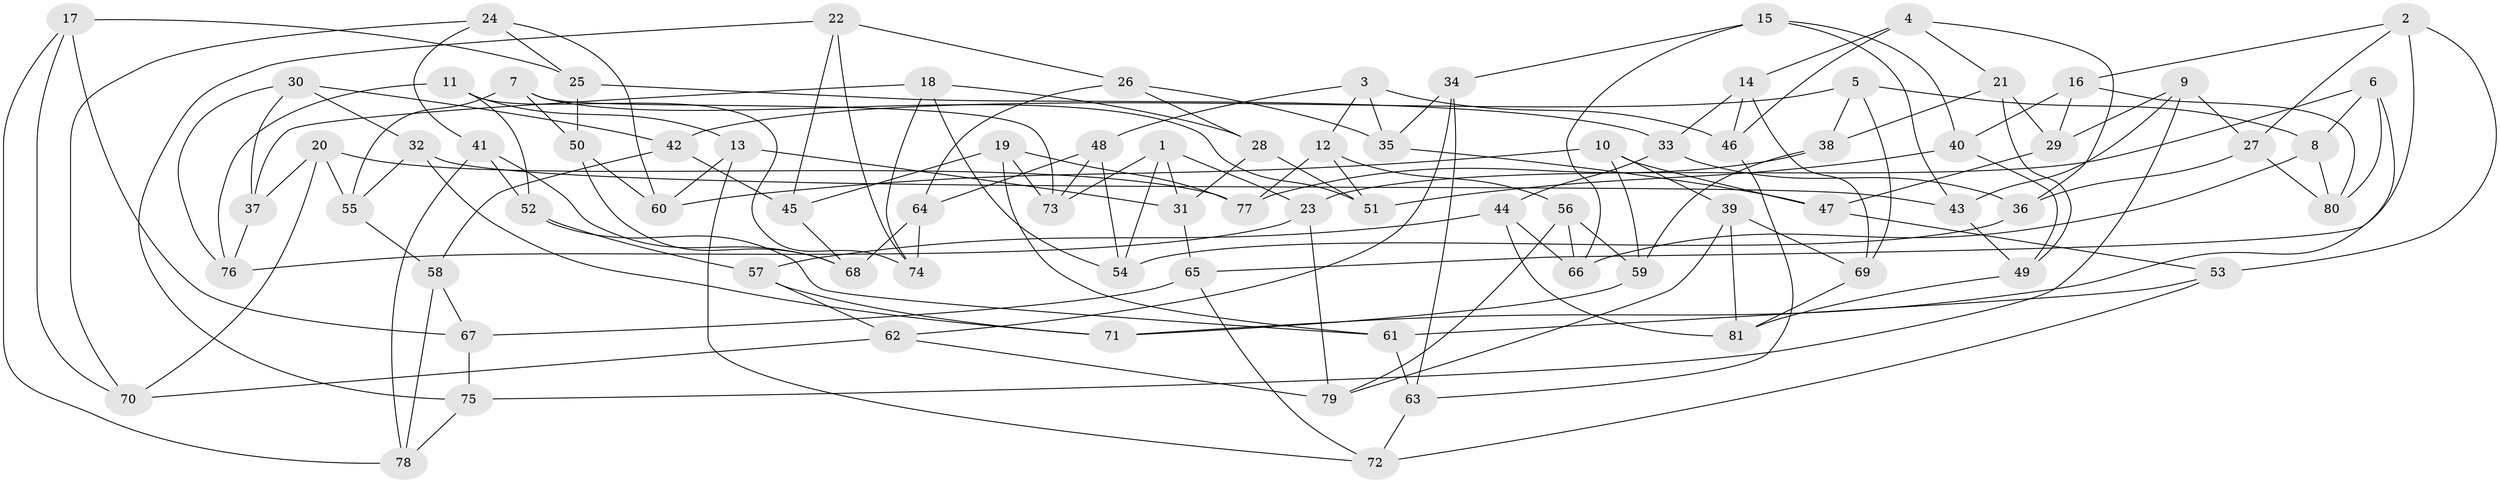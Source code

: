 // Generated by graph-tools (version 1.1) at 2025/11/02/27/25 16:11:45]
// undirected, 81 vertices, 162 edges
graph export_dot {
graph [start="1"]
  node [color=gray90,style=filled];
  1;
  2;
  3;
  4;
  5;
  6;
  7;
  8;
  9;
  10;
  11;
  12;
  13;
  14;
  15;
  16;
  17;
  18;
  19;
  20;
  21;
  22;
  23;
  24;
  25;
  26;
  27;
  28;
  29;
  30;
  31;
  32;
  33;
  34;
  35;
  36;
  37;
  38;
  39;
  40;
  41;
  42;
  43;
  44;
  45;
  46;
  47;
  48;
  49;
  50;
  51;
  52;
  53;
  54;
  55;
  56;
  57;
  58;
  59;
  60;
  61;
  62;
  63;
  64;
  65;
  66;
  67;
  68;
  69;
  70;
  71;
  72;
  73;
  74;
  75;
  76;
  77;
  78;
  79;
  80;
  81;
  1 -- 31;
  1 -- 73;
  1 -- 54;
  1 -- 23;
  2 -- 27;
  2 -- 53;
  2 -- 16;
  2 -- 65;
  3 -- 46;
  3 -- 48;
  3 -- 12;
  3 -- 35;
  4 -- 21;
  4 -- 46;
  4 -- 36;
  4 -- 14;
  5 -- 8;
  5 -- 69;
  5 -- 38;
  5 -- 42;
  6 -- 8;
  6 -- 71;
  6 -- 80;
  6 -- 23;
  7 -- 73;
  7 -- 55;
  7 -- 50;
  7 -- 51;
  8 -- 66;
  8 -- 80;
  9 -- 27;
  9 -- 75;
  9 -- 43;
  9 -- 29;
  10 -- 59;
  10 -- 39;
  10 -- 47;
  10 -- 60;
  11 -- 74;
  11 -- 13;
  11 -- 76;
  11 -- 52;
  12 -- 56;
  12 -- 77;
  12 -- 51;
  13 -- 60;
  13 -- 31;
  13 -- 72;
  14 -- 69;
  14 -- 46;
  14 -- 33;
  15 -- 40;
  15 -- 66;
  15 -- 43;
  15 -- 34;
  16 -- 29;
  16 -- 80;
  16 -- 40;
  17 -- 70;
  17 -- 78;
  17 -- 67;
  17 -- 25;
  18 -- 74;
  18 -- 37;
  18 -- 28;
  18 -- 54;
  19 -- 73;
  19 -- 77;
  19 -- 61;
  19 -- 45;
  20 -- 55;
  20 -- 77;
  20 -- 37;
  20 -- 70;
  21 -- 29;
  21 -- 49;
  21 -- 38;
  22 -- 45;
  22 -- 26;
  22 -- 74;
  22 -- 75;
  23 -- 76;
  23 -- 79;
  24 -- 41;
  24 -- 60;
  24 -- 25;
  24 -- 70;
  25 -- 50;
  25 -- 33;
  26 -- 35;
  26 -- 28;
  26 -- 64;
  27 -- 80;
  27 -- 36;
  28 -- 31;
  28 -- 51;
  29 -- 47;
  30 -- 32;
  30 -- 42;
  30 -- 37;
  30 -- 76;
  31 -- 65;
  32 -- 55;
  32 -- 71;
  32 -- 43;
  33 -- 44;
  33 -- 36;
  34 -- 35;
  34 -- 63;
  34 -- 62;
  35 -- 47;
  36 -- 54;
  37 -- 76;
  38 -- 59;
  38 -- 77;
  39 -- 79;
  39 -- 69;
  39 -- 81;
  40 -- 51;
  40 -- 49;
  41 -- 68;
  41 -- 78;
  41 -- 52;
  42 -- 45;
  42 -- 58;
  43 -- 49;
  44 -- 81;
  44 -- 57;
  44 -- 66;
  45 -- 68;
  46 -- 63;
  47 -- 53;
  48 -- 73;
  48 -- 54;
  48 -- 64;
  49 -- 81;
  50 -- 68;
  50 -- 60;
  52 -- 57;
  52 -- 61;
  53 -- 61;
  53 -- 72;
  55 -- 58;
  56 -- 59;
  56 -- 66;
  56 -- 79;
  57 -- 71;
  57 -- 62;
  58 -- 67;
  58 -- 78;
  59 -- 71;
  61 -- 63;
  62 -- 79;
  62 -- 70;
  63 -- 72;
  64 -- 74;
  64 -- 68;
  65 -- 72;
  65 -- 67;
  67 -- 75;
  69 -- 81;
  75 -- 78;
}
